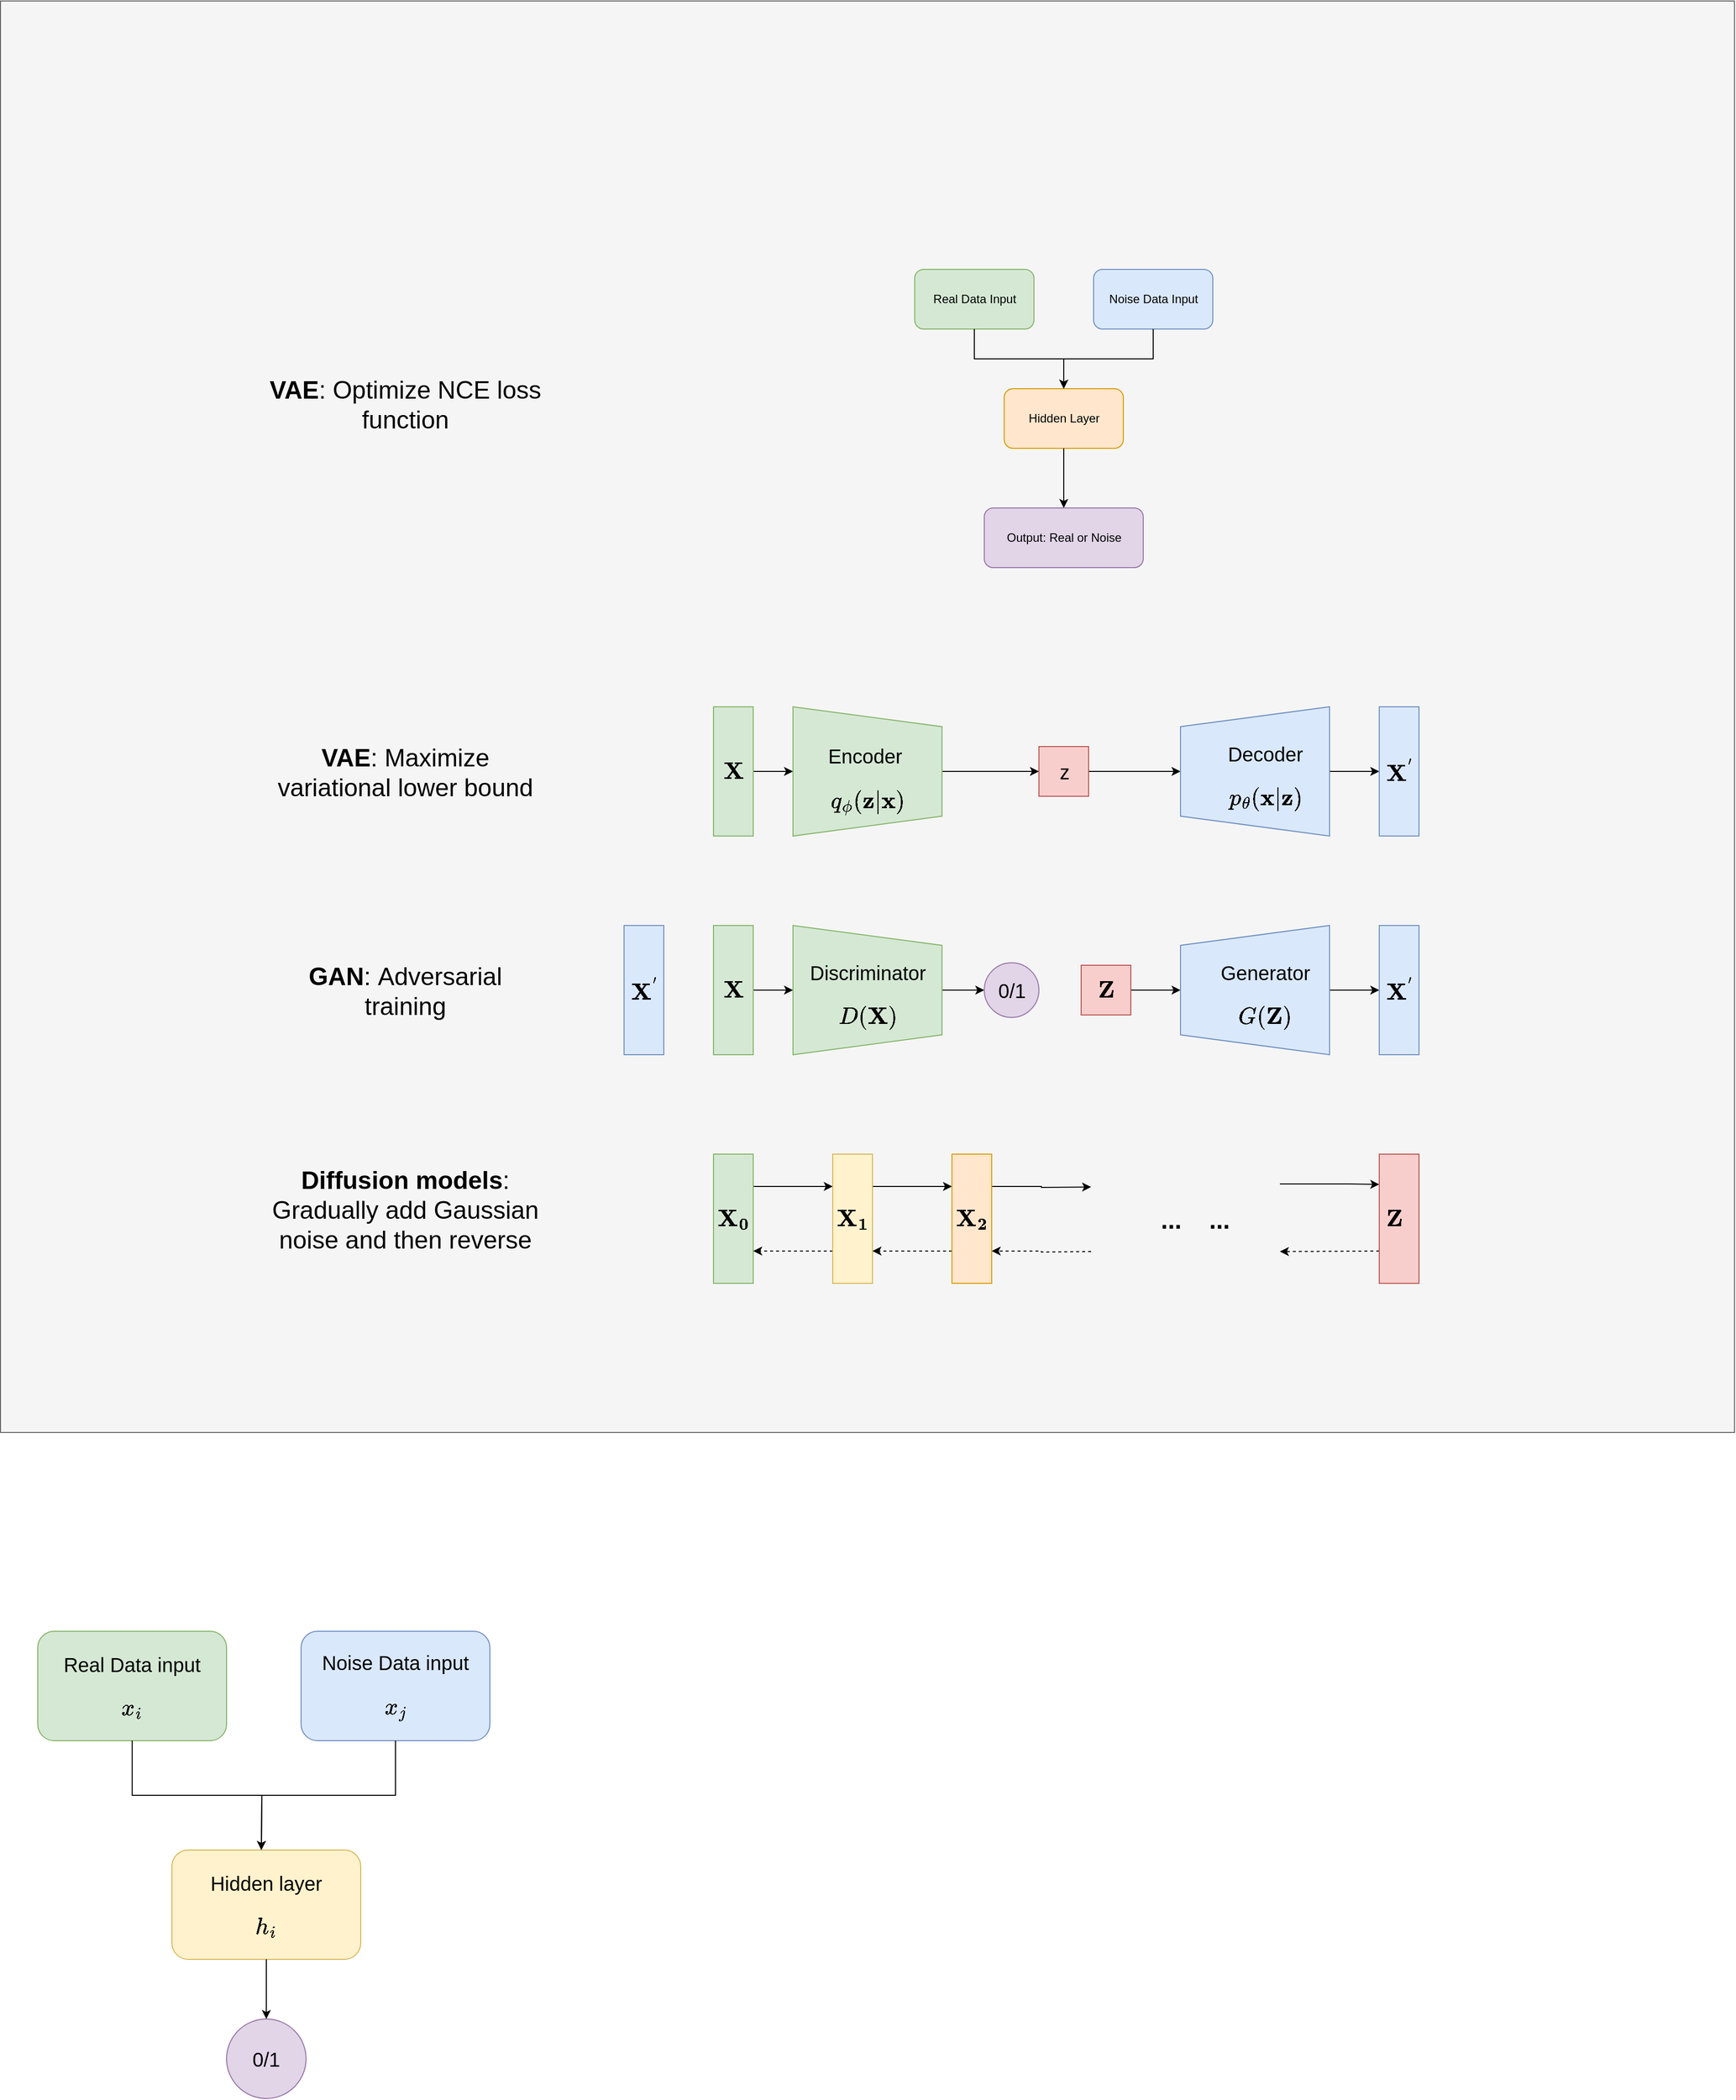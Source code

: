 <mxfile version="16.1.2" type="device"><diagram id="G6evnnmajQ0v7HNGudsC" name="Page-1"><mxGraphModel dx="3093" dy="2433" grid="1" gridSize="10" guides="1" tooltips="1" connect="1" arrows="1" fold="1" page="1" pageScale="1" pageWidth="850" pageHeight="1100" math="1" shadow="0"><root><mxCell id="0"/><mxCell id="1" parent="0"/><mxCell id="gW95KI4AH-WrQ1x82K3z-104" value="" style="rounded=1;whiteSpace=wrap;html=1;fillColor=#fff2cc;strokeColor=#d6b656;" parent="1" vertex="1"><mxGeometry x="-195" y="1270" width="190" height="110" as="geometry"/></mxCell><mxCell id="gW95KI4AH-WrQ1x82K3z-102" value="" style="rounded=1;whiteSpace=wrap;html=1;fillColor=#dae8fc;strokeColor=#6c8ebf;" parent="1" vertex="1"><mxGeometry x="-65" y="1050" width="190" height="110" as="geometry"/></mxCell><mxCell id="9adf7mW9PHhHGC9wEY97-41" value="" style="rounded=0;whiteSpace=wrap;html=1;fontSize=25;fillColor=#f5f5f5;strokeColor=#666666;fontColor=#333333;" parent="1" vertex="1"><mxGeometry x="-367.5" y="-590" width="1745" height="1440" as="geometry"/></mxCell><mxCell id="DJB9dUpV_PSGbXzpjt_9-19" style="edgeStyle=orthogonalEdgeStyle;rounded=0;orthogonalLoop=1;jettySize=auto;html=1;exitX=1;exitY=0.5;exitDx=0;exitDy=0;entryX=0.5;entryY=1;entryDx=0;entryDy=0;fontSize=20;" parent="1" source="DJB9dUpV_PSGbXzpjt_9-1" target="DJB9dUpV_PSGbXzpjt_9-3" edge="1"><mxGeometry relative="1" as="geometry"/></mxCell><mxCell id="DJB9dUpV_PSGbXzpjt_9-1" value="" style="rounded=0;whiteSpace=wrap;html=1;fillColor=#d5e8d4;strokeColor=#82b366;" parent="1" vertex="1"><mxGeometry x="350" y="340" width="40" height="130" as="geometry"/></mxCell><mxCell id="DJB9dUpV_PSGbXzpjt_9-20" style="edgeStyle=orthogonalEdgeStyle;rounded=0;orthogonalLoop=1;jettySize=auto;html=1;exitX=0.5;exitY=0;exitDx=0;exitDy=0;entryX=0;entryY=0.5;entryDx=0;entryDy=0;fontSize=20;" parent="1" source="DJB9dUpV_PSGbXzpjt_9-3" target="DJB9dUpV_PSGbXzpjt_9-5" edge="1"><mxGeometry relative="1" as="geometry"/></mxCell><mxCell id="DJB9dUpV_PSGbXzpjt_9-3" value="" style="shape=trapezoid;perimeter=trapezoidPerimeter;whiteSpace=wrap;html=1;fixedSize=1;direction=south;fillColor=#d5e8d4;strokeColor=#82b366;" parent="1" vertex="1"><mxGeometry x="430" y="340" width="150" height="130" as="geometry"/></mxCell><mxCell id="DJB9dUpV_PSGbXzpjt_9-4" value="" style="rounded=0;whiteSpace=wrap;html=1;fillColor=#dae8fc;strokeColor=#6c8ebf;" parent="1" vertex="1"><mxGeometry x="260" y="340" width="40" height="130" as="geometry"/></mxCell><mxCell id="DJB9dUpV_PSGbXzpjt_9-5" value="" style="ellipse;whiteSpace=wrap;html=1;aspect=fixed;fillColor=#e1d5e7;strokeColor=#9673a6;" parent="1" vertex="1"><mxGeometry x="622.5" y="377.5" width="55" height="55" as="geometry"/></mxCell><mxCell id="DJB9dUpV_PSGbXzpjt_9-21" style="edgeStyle=orthogonalEdgeStyle;rounded=0;orthogonalLoop=1;jettySize=auto;html=1;exitX=1;exitY=0.5;exitDx=0;exitDy=0;entryX=0.5;entryY=0;entryDx=0;entryDy=0;fontSize=20;" parent="1" source="DJB9dUpV_PSGbXzpjt_9-6" target="DJB9dUpV_PSGbXzpjt_9-7" edge="1"><mxGeometry relative="1" as="geometry"/></mxCell><mxCell id="DJB9dUpV_PSGbXzpjt_9-6" value="" style="whiteSpace=wrap;html=1;aspect=fixed;fillColor=#f8cecc;strokeColor=#b85450;" parent="1" vertex="1"><mxGeometry x="720" y="380" width="50" height="50" as="geometry"/></mxCell><mxCell id="DJB9dUpV_PSGbXzpjt_9-22" style="edgeStyle=orthogonalEdgeStyle;rounded=0;orthogonalLoop=1;jettySize=auto;html=1;exitX=0.5;exitY=1;exitDx=0;exitDy=0;entryX=0;entryY=0.5;entryDx=0;entryDy=0;fontSize=20;" parent="1" source="DJB9dUpV_PSGbXzpjt_9-7" target="DJB9dUpV_PSGbXzpjt_9-8" edge="1"><mxGeometry relative="1" as="geometry"/></mxCell><mxCell id="DJB9dUpV_PSGbXzpjt_9-7" value="" style="shape=trapezoid;perimeter=trapezoidPerimeter;whiteSpace=wrap;html=1;fixedSize=1;direction=north;fillColor=#dae8fc;strokeColor=#6c8ebf;" parent="1" vertex="1"><mxGeometry x="820" y="340" width="150" height="130" as="geometry"/></mxCell><mxCell id="DJB9dUpV_PSGbXzpjt_9-8" value="" style="rounded=0;whiteSpace=wrap;html=1;fillColor=#dae8fc;strokeColor=#6c8ebf;" parent="1" vertex="1"><mxGeometry x="1020" y="340" width="40" height="130" as="geometry"/></mxCell><mxCell id="DJB9dUpV_PSGbXzpjt_9-9" value="$$\mathbf{X^{'}}$$" style="text;html=1;resizable=0;autosize=1;align=center;verticalAlign=middle;points=[];fillColor=none;strokeColor=none;rounded=0;fontSize=20;" parent="1" vertex="1"><mxGeometry x="190" y="390" width="180" height="30" as="geometry"/></mxCell><mxCell id="DJB9dUpV_PSGbXzpjt_9-10" value="$$\mathbf{X}$$" style="text;html=1;resizable=0;autosize=1;align=center;verticalAlign=middle;points=[];fillColor=none;strokeColor=none;rounded=0;fontSize=20;" parent="1" vertex="1"><mxGeometry x="295" y="390" width="150" height="30" as="geometry"/></mxCell><mxCell id="DJB9dUpV_PSGbXzpjt_9-11" value="Discriminator&lt;br style=&quot;font-size: 20px&quot;&gt;$$D(\mathbf{X&lt;br&gt;})&lt;br&gt;$$" style="text;html=1;resizable=0;autosize=1;align=center;verticalAlign=middle;points=[];fillColor=none;strokeColor=none;rounded=0;fontSize=20;" parent="1" vertex="1"><mxGeometry x="430" y="370" width="150" height="100" as="geometry"/></mxCell><mxCell id="DJB9dUpV_PSGbXzpjt_9-12" value="0/1" style="text;html=1;resizable=0;autosize=1;align=center;verticalAlign=middle;points=[];fillColor=none;strokeColor=none;rounded=0;fontSize=20;" parent="1" vertex="1"><mxGeometry x="630" y="390" width="40" height="30" as="geometry"/></mxCell><mxCell id="DJB9dUpV_PSGbXzpjt_9-13" value="$$\mathbf{Z}$$" style="text;html=1;resizable=0;autosize=1;align=center;verticalAlign=middle;points=[];fillColor=none;strokeColor=none;rounded=0;fontSize=20;" parent="1" vertex="1"><mxGeometry x="670" y="390" width="150" height="30" as="geometry"/></mxCell><mxCell id="DJB9dUpV_PSGbXzpjt_9-14" value="Generator&lt;br style=&quot;font-size: 20px&quot;&gt;$$G(\mathbf{Z&lt;br&gt;})&lt;br&gt;$$" style="text;html=1;resizable=0;autosize=1;align=center;verticalAlign=middle;points=[];fillColor=none;strokeColor=none;rounded=0;fontSize=20;" parent="1" vertex="1"><mxGeometry x="830" y="370" width="150" height="100" as="geometry"/></mxCell><mxCell id="DJB9dUpV_PSGbXzpjt_9-23" style="edgeStyle=orthogonalEdgeStyle;rounded=0;orthogonalLoop=1;jettySize=auto;html=1;exitX=1;exitY=0.5;exitDx=0;exitDy=0;entryX=0.5;entryY=1;entryDx=0;entryDy=0;fontSize=20;" parent="1" source="DJB9dUpV_PSGbXzpjt_9-24" target="DJB9dUpV_PSGbXzpjt_9-26" edge="1"><mxGeometry relative="1" as="geometry"/></mxCell><mxCell id="DJB9dUpV_PSGbXzpjt_9-24" value="" style="rounded=0;whiteSpace=wrap;html=1;fillColor=#d5e8d4;strokeColor=#82b366;" parent="1" vertex="1"><mxGeometry x="350" y="120" width="40" height="130" as="geometry"/></mxCell><mxCell id="DJB9dUpV_PSGbXzpjt_9-41" style="edgeStyle=orthogonalEdgeStyle;rounded=0;orthogonalLoop=1;jettySize=auto;html=1;exitX=0.5;exitY=0;exitDx=0;exitDy=0;entryX=0;entryY=0.5;entryDx=0;entryDy=0;fontSize=20;" parent="1" source="DJB9dUpV_PSGbXzpjt_9-26" target="DJB9dUpV_PSGbXzpjt_9-30" edge="1"><mxGeometry relative="1" as="geometry"/></mxCell><mxCell id="DJB9dUpV_PSGbXzpjt_9-26" value="" style="shape=trapezoid;perimeter=trapezoidPerimeter;whiteSpace=wrap;html=1;fixedSize=1;direction=south;fillColor=#d5e8d4;strokeColor=#82b366;" parent="1" vertex="1"><mxGeometry x="430" y="120" width="150" height="130" as="geometry"/></mxCell><mxCell id="DJB9dUpV_PSGbXzpjt_9-29" style="edgeStyle=orthogonalEdgeStyle;rounded=0;orthogonalLoop=1;jettySize=auto;html=1;exitX=1;exitY=0.5;exitDx=0;exitDy=0;entryX=0.5;entryY=0;entryDx=0;entryDy=0;fontSize=20;" parent="1" source="DJB9dUpV_PSGbXzpjt_9-30" target="DJB9dUpV_PSGbXzpjt_9-32" edge="1"><mxGeometry relative="1" as="geometry"/></mxCell><mxCell id="DJB9dUpV_PSGbXzpjt_9-30" value="" style="whiteSpace=wrap;html=1;aspect=fixed;fillColor=#f8cecc;strokeColor=#b85450;" parent="1" vertex="1"><mxGeometry x="677.5" y="160" width="50" height="50" as="geometry"/></mxCell><mxCell id="DJB9dUpV_PSGbXzpjt_9-31" style="edgeStyle=orthogonalEdgeStyle;rounded=0;orthogonalLoop=1;jettySize=auto;html=1;exitX=0.5;exitY=1;exitDx=0;exitDy=0;entryX=0;entryY=0.5;entryDx=0;entryDy=0;fontSize=20;" parent="1" source="DJB9dUpV_PSGbXzpjt_9-32" target="DJB9dUpV_PSGbXzpjt_9-33" edge="1"><mxGeometry relative="1" as="geometry"/></mxCell><mxCell id="DJB9dUpV_PSGbXzpjt_9-32" value="" style="shape=trapezoid;perimeter=trapezoidPerimeter;whiteSpace=wrap;html=1;fixedSize=1;direction=north;fillColor=#dae8fc;strokeColor=#6c8ebf;" parent="1" vertex="1"><mxGeometry x="820" y="120" width="150" height="130" as="geometry"/></mxCell><mxCell id="DJB9dUpV_PSGbXzpjt_9-33" value="" style="rounded=0;whiteSpace=wrap;html=1;fillColor=#dae8fc;strokeColor=#6c8ebf;" parent="1" vertex="1"><mxGeometry x="1020" y="120" width="40" height="130" as="geometry"/></mxCell><mxCell id="DJB9dUpV_PSGbXzpjt_9-36" value="Encoder&amp;nbsp;&lt;span style=&quot;color: rgb(14 , 14 , 14) ; font-family: &amp;#34;.applesystemuifontmonospaced&amp;#34; ; text-indent: -33px&quot;&gt;&lt;font style=&quot;font-size: 20px&quot;&gt;&lt;br&gt;&lt;/font&gt;&lt;/span&gt;$$q_{\phi&lt;br&gt;}(\mathbf{z} | \mathbf{x})$$&lt;span style=&quot;color: rgb(14 , 14 , 14) ; font-family: &amp;#34;.applesystemuifontmonospaced&amp;#34; ; text-indent: -33px&quot;&gt;&lt;font style=&quot;font-size: 20px&quot;&gt;&lt;br&gt;&lt;/font&gt;&lt;/span&gt;" style="text;html=1;resizable=0;autosize=1;align=center;verticalAlign=middle;points=[];fillColor=none;strokeColor=none;rounded=0;fontSize=20;" parent="1" vertex="1"><mxGeometry x="380" y="175" width="250" height="80" as="geometry"/></mxCell><mxCell id="DJB9dUpV_PSGbXzpjt_9-38" value="z" style="text;html=1;resizable=0;autosize=1;align=center;verticalAlign=middle;points=[];fillColor=none;strokeColor=none;rounded=0;fontSize=20;" parent="1" vertex="1"><mxGeometry x="687.5" y="170" width="30" height="30" as="geometry"/></mxCell><mxCell id="DJB9dUpV_PSGbXzpjt_9-39" value="Decoder&lt;br style=&quot;font-size: 20px&quot;&gt;$$p_{\theta&lt;br&gt;}(\mathbf{x} | \mathbf{z})$$" style="text;html=1;resizable=0;autosize=1;align=center;verticalAlign=middle;points=[];fillColor=none;strokeColor=none;rounded=0;fontSize=20;" parent="1" vertex="1"><mxGeometry x="780" y="160" width="250" height="80" as="geometry"/></mxCell><mxCell id="9adf7mW9PHhHGC9wEY97-6" style="edgeStyle=orthogonalEdgeStyle;rounded=0;orthogonalLoop=1;jettySize=auto;html=1;exitX=1;exitY=0.25;exitDx=0;exitDy=0;entryX=0;entryY=0.25;entryDx=0;entryDy=0;fontSize=20;" parent="1" source="9adf7mW9PHhHGC9wEY97-2" target="9adf7mW9PHhHGC9wEY97-3" edge="1"><mxGeometry relative="1" as="geometry"/></mxCell><mxCell id="9adf7mW9PHhHGC9wEY97-2" value="" style="rounded=0;whiteSpace=wrap;html=1;fillColor=#d5e8d4;strokeColor=#82b366;" parent="1" vertex="1"><mxGeometry x="350" y="570" width="40" height="130" as="geometry"/></mxCell><mxCell id="9adf7mW9PHhHGC9wEY97-7" style="edgeStyle=orthogonalEdgeStyle;rounded=0;orthogonalLoop=1;jettySize=auto;html=1;exitX=1;exitY=0.25;exitDx=0;exitDy=0;entryX=0;entryY=0.25;entryDx=0;entryDy=0;fontSize=20;" parent="1" source="9adf7mW9PHhHGC9wEY97-3" target="9adf7mW9PHhHGC9wEY97-4" edge="1"><mxGeometry relative="1" as="geometry"/></mxCell><mxCell id="9adf7mW9PHhHGC9wEY97-9" style="edgeStyle=orthogonalEdgeStyle;rounded=0;orthogonalLoop=1;jettySize=auto;html=1;exitX=0;exitY=0.75;exitDx=0;exitDy=0;entryX=1;entryY=0.75;entryDx=0;entryDy=0;fontSize=20;dashed=1;strokeWidth=1;" parent="1" source="9adf7mW9PHhHGC9wEY97-3" target="9adf7mW9PHhHGC9wEY97-2" edge="1"><mxGeometry relative="1" as="geometry"/></mxCell><mxCell id="9adf7mW9PHhHGC9wEY97-3" value="" style="rounded=0;whiteSpace=wrap;html=1;fillColor=#fff2cc;strokeColor=#d6b656;" parent="1" vertex="1"><mxGeometry x="470" y="570" width="40" height="130" as="geometry"/></mxCell><mxCell id="9adf7mW9PHhHGC9wEY97-8" style="edgeStyle=orthogonalEdgeStyle;rounded=0;orthogonalLoop=1;jettySize=auto;html=1;exitX=1;exitY=0.25;exitDx=0;exitDy=0;fontSize=20;" parent="1" source="9adf7mW9PHhHGC9wEY97-4" edge="1"><mxGeometry relative="1" as="geometry"><mxPoint x="730" y="603" as="targetPoint"/></mxGeometry></mxCell><mxCell id="9adf7mW9PHhHGC9wEY97-10" style="edgeStyle=orthogonalEdgeStyle;rounded=0;orthogonalLoop=1;jettySize=auto;html=1;exitX=0;exitY=0.75;exitDx=0;exitDy=0;entryX=1;entryY=0.75;entryDx=0;entryDy=0;fontSize=20;dashed=1;strokeWidth=1;" parent="1" source="9adf7mW9PHhHGC9wEY97-4" target="9adf7mW9PHhHGC9wEY97-3" edge="1"><mxGeometry relative="1" as="geometry"/></mxCell><mxCell id="9adf7mW9PHhHGC9wEY97-4" value="" style="rounded=0;whiteSpace=wrap;html=1;fillColor=#ffe6cc;strokeColor=#d79b00;" parent="1" vertex="1"><mxGeometry x="590" y="570" width="40" height="130" as="geometry"/></mxCell><mxCell id="9adf7mW9PHhHGC9wEY97-35" style="edgeStyle=orthogonalEdgeStyle;rounded=0;orthogonalLoop=1;jettySize=auto;html=1;dashed=1;fontSize=25;strokeWidth=1;entryX=1;entryY=0.75;entryDx=0;entryDy=0;" parent="1" target="9adf7mW9PHhHGC9wEY97-4" edge="1"><mxGeometry relative="1" as="geometry"><mxPoint x="940" y="668" as="targetPoint"/><mxPoint x="730" y="668" as="sourcePoint"/></mxGeometry></mxCell><mxCell id="9adf7mW9PHhHGC9wEY97-40" style="edgeStyle=none;rounded=0;orthogonalLoop=1;jettySize=auto;html=1;exitX=0;exitY=0.75;exitDx=0;exitDy=0;dashed=1;fontSize=25;strokeWidth=1;" parent="1" source="9adf7mW9PHhHGC9wEY97-5" edge="1"><mxGeometry relative="1" as="geometry"><mxPoint x="920" y="668" as="targetPoint"/></mxGeometry></mxCell><mxCell id="9adf7mW9PHhHGC9wEY97-5" value="" style="rounded=0;whiteSpace=wrap;html=1;fillColor=#f8cecc;strokeColor=#b85450;" parent="1" vertex="1"><mxGeometry x="1020" y="570" width="40" height="130" as="geometry"/></mxCell><mxCell id="9adf7mW9PHhHGC9wEY97-21" value="$$\mathbf{Z&lt;br&gt;}&lt;br&gt;$$" style="text;html=1;resizable=0;autosize=1;align=center;verticalAlign=middle;points=[];fillColor=none;strokeColor=none;rounded=0;fontSize=20;" parent="1" vertex="1"><mxGeometry x="975" y="595" width="120" height="80" as="geometry"/></mxCell><mxCell id="9adf7mW9PHhHGC9wEY97-22" value="$$\mathbf{X_{2}&lt;br&gt;}&lt;br&gt;$$" style="text;html=1;resizable=0;autosize=1;align=center;verticalAlign=middle;points=[];fillColor=none;strokeColor=none;rounded=0;fontSize=20;" parent="1" vertex="1"><mxGeometry x="530" y="595" width="160" height="80" as="geometry"/></mxCell><mxCell id="9adf7mW9PHhHGC9wEY97-23" value="$$\mathbf{X_{0}&lt;br&gt;}&lt;br&gt;$$" style="text;html=1;resizable=0;autosize=1;align=center;verticalAlign=middle;points=[];fillColor=none;strokeColor=none;rounded=0;fontSize=20;" parent="1" vertex="1"><mxGeometry x="290" y="595" width="160" height="80" as="geometry"/></mxCell><mxCell id="9adf7mW9PHhHGC9wEY97-24" value="$$\mathbf{X_{1}&lt;br&gt;}&lt;br&gt;$$" style="text;html=1;resizable=0;autosize=1;align=center;verticalAlign=middle;points=[];fillColor=none;strokeColor=none;rounded=0;fontSize=20;" parent="1" vertex="1"><mxGeometry x="410" y="595" width="160" height="80" as="geometry"/></mxCell><mxCell id="9adf7mW9PHhHGC9wEY97-25" value="$$\mathbf{X}$$" style="text;html=1;resizable=0;autosize=1;align=center;verticalAlign=middle;points=[];fillColor=none;strokeColor=none;rounded=0;fontSize=20;" parent="1" vertex="1"><mxGeometry x="295" y="170" width="150" height="30" as="geometry"/></mxCell><mxCell id="9adf7mW9PHhHGC9wEY97-28" value="$$\mathbf{X^{'}}$$" style="text;html=1;resizable=0;autosize=1;align=center;verticalAlign=middle;points=[];fillColor=none;strokeColor=none;rounded=0;fontSize=20;" parent="1" vertex="1"><mxGeometry x="950" y="390" width="180" height="30" as="geometry"/></mxCell><mxCell id="9adf7mW9PHhHGC9wEY97-29" value="$$\mathbf{X^{'}}$$" style="text;html=1;resizable=0;autosize=1;align=center;verticalAlign=middle;points=[];fillColor=none;strokeColor=none;rounded=0;fontSize=20;" parent="1" vertex="1"><mxGeometry x="950" y="170" width="180" height="30" as="geometry"/></mxCell><mxCell id="9adf7mW9PHhHGC9wEY97-30" value="&lt;b&gt;&lt;font style=&quot;font-size: 25px&quot;&gt;...&amp;nbsp; &amp;nbsp; ...&lt;/font&gt;&lt;/b&gt;" style="text;html=1;strokeColor=none;fillColor=none;align=center;verticalAlign=middle;whiteSpace=wrap;rounded=0;fontSize=20;" parent="1" vertex="1"><mxGeometry x="780" y="620" width="110" height="30" as="geometry"/></mxCell><mxCell id="9adf7mW9PHhHGC9wEY97-39" style="edgeStyle=orthogonalEdgeStyle;rounded=0;orthogonalLoop=1;jettySize=auto;html=1;exitX=1;exitY=0.25;exitDx=0;exitDy=0;fontSize=20;" parent="1" edge="1"><mxGeometry relative="1" as="geometry"><mxPoint x="1020" y="600.5" as="targetPoint"/><mxPoint x="920" y="600" as="sourcePoint"/><Array as="points"><mxPoint x="990" y="600.5"/><mxPoint x="990" y="600.5"/></Array></mxGeometry></mxCell><mxCell id="9adf7mW9PHhHGC9wEY97-42" value="&lt;b&gt;VAE&lt;/b&gt;:&lt;b&gt;&amp;nbsp;&lt;/b&gt;Maximize variational lower bound" style="text;html=1;strokeColor=none;fillColor=none;align=center;verticalAlign=middle;whiteSpace=wrap;rounded=0;fontSize=25;" parent="1" vertex="1"><mxGeometry x="-100" y="140" width="280" height="90" as="geometry"/></mxCell><mxCell id="9adf7mW9PHhHGC9wEY97-43" value="&lt;b&gt;Diffusion models&lt;/b&gt;:&lt;b&gt; &lt;/b&gt;Gradually add Gaussian noise and then reverse" style="text;html=1;strokeColor=none;fillColor=none;align=center;verticalAlign=middle;whiteSpace=wrap;rounded=0;fontSize=25;" parent="1" vertex="1"><mxGeometry x="-100" y="580" width="280" height="90" as="geometry"/></mxCell><mxCell id="9adf7mW9PHhHGC9wEY97-44" value="&lt;b&gt;GAN&lt;/b&gt;:&lt;b&gt;&amp;nbsp;&lt;/b&gt;Adversarial training" style="text;html=1;strokeColor=none;fillColor=none;align=center;verticalAlign=middle;whiteSpace=wrap;rounded=0;fontSize=25;" parent="1" vertex="1"><mxGeometry x="-100" y="360" width="280" height="90" as="geometry"/></mxCell><mxCell id="gW95KI4AH-WrQ1x82K3z-19" value="Real Data Input" style="rounded=1;whiteSpace=wrap;html=1;fillColor=#d5e8d4;strokeColor=#82b366;" parent="1" vertex="1"><mxGeometry x="552.5" y="-320" width="120" height="60" as="geometry"/></mxCell><mxCell id="gW95KI4AH-WrQ1x82K3z-20" value="Noise Data Input" style="rounded=1;whiteSpace=wrap;html=1;fillColor=#dae8fc;strokeColor=#6c8ebf;" parent="1" vertex="1"><mxGeometry x="732.5" y="-320" width="120" height="60" as="geometry"/></mxCell><mxCell id="gW95KI4AH-WrQ1x82K3z-21" value="Hidden Layer" style="rounded=1;whiteSpace=wrap;html=1;fillColor=#ffe6cc;strokeColor=#d79b00;" parent="1" vertex="1"><mxGeometry x="642.5" y="-200" width="120" height="60" as="geometry"/></mxCell><mxCell id="gW95KI4AH-WrQ1x82K3z-22" value="Output: Real or Noise" style="rounded=1;whiteSpace=wrap;html=1;fillColor=#e1d5e7;strokeColor=#9673a6;" parent="1" vertex="1"><mxGeometry x="622.5" y="-80" width="160" height="60" as="geometry"/></mxCell><mxCell id="gW95KI4AH-WrQ1x82K3z-23" style="edgeStyle=orthogonalEdgeStyle;rounded=0;orthogonalLoop=1;jettySize=auto;html=1;exitX=0.5;exitY=1;exitDx=0;exitDy=0;entryX=0.5;entryY=0;entryDx=0;entryDy=0;" parent="1" source="gW95KI4AH-WrQ1x82K3z-19" target="gW95KI4AH-WrQ1x82K3z-21" edge="1"><mxGeometry relative="1" as="geometry"/></mxCell><mxCell id="gW95KI4AH-WrQ1x82K3z-24" style="edgeStyle=orthogonalEdgeStyle;rounded=0;orthogonalLoop=1;jettySize=auto;html=1;exitX=0.5;exitY=1;exitDx=0;exitDy=0;entryX=0.5;entryY=0;entryDx=0;entryDy=0;" parent="1" source="gW95KI4AH-WrQ1x82K3z-20" target="gW95KI4AH-WrQ1x82K3z-21" edge="1"><mxGeometry relative="1" as="geometry"/></mxCell><mxCell id="gW95KI4AH-WrQ1x82K3z-25" style="edgeStyle=orthogonalEdgeStyle;rounded=0;orthogonalLoop=1;jettySize=auto;html=1;exitX=0.5;exitY=1;exitDx=0;exitDy=0;entryX=0.5;entryY=0;entryDx=0;entryDy=0;" parent="1" source="gW95KI4AH-WrQ1x82K3z-21" target="gW95KI4AH-WrQ1x82K3z-22" edge="1"><mxGeometry relative="1" as="geometry"/></mxCell><mxCell id="gW95KI4AH-WrQ1x82K3z-30" value="&lt;b&gt;VAE&lt;/b&gt;:&lt;b&gt;&amp;nbsp;&lt;/b&gt;Optimize NCE loss function" style="text;html=1;strokeColor=none;fillColor=none;align=center;verticalAlign=middle;whiteSpace=wrap;rounded=0;fontSize=25;" parent="1" vertex="1"><mxGeometry x="-100" y="-230" width="280" height="90" as="geometry"/></mxCell><mxCell id="gW95KI4AH-WrQ1x82K3z-87" value="" style="rounded=1;whiteSpace=wrap;html=1;fillColor=#d5e8d4;strokeColor=#82b366;" parent="1" vertex="1"><mxGeometry x="-330" y="1050" width="190" height="110" as="geometry"/></mxCell><mxCell id="gW95KI4AH-WrQ1x82K3z-91" style="edgeStyle=orthogonalEdgeStyle;rounded=0;orthogonalLoop=1;jettySize=auto;html=1;exitX=0.5;exitY=1;exitDx=0;exitDy=0;entryX=0.5;entryY=0;entryDx=0;entryDy=0;" parent="1" source="gW95KI4AH-WrQ1x82K3z-87" edge="1"><mxGeometry relative="1" as="geometry"><mxPoint x="-105" y="1270" as="targetPoint"/></mxGeometry></mxCell><mxCell id="gW95KI4AH-WrQ1x82K3z-92" style="edgeStyle=orthogonalEdgeStyle;rounded=0;orthogonalLoop=1;jettySize=auto;html=1;entryX=0.5;entryY=0;entryDx=0;entryDy=0;exitX=0.5;exitY=1;exitDx=0;exitDy=0;" parent="1" source="gW95KI4AH-WrQ1x82K3z-98" edge="1"><mxGeometry relative="1" as="geometry"><mxPoint x="10" y="1180" as="sourcePoint"/><mxPoint x="-105" y="1270" as="targetPoint"/></mxGeometry></mxCell><mxCell id="gW95KI4AH-WrQ1x82K3z-96" value="&lt;font style=&quot;font-size: 20px;&quot;&gt;Real Data input $$x_i$$&lt;/font&gt;" style="text;html=1;strokeColor=none;fillColor=none;align=center;verticalAlign=middle;whiteSpace=wrap;rounded=0;fontSize=20;" parent="1" vertex="1"><mxGeometry x="-345" y="1070" width="220" height="90" as="geometry"/></mxCell><mxCell id="gW95KI4AH-WrQ1x82K3z-98" value="&lt;font style=&quot;font-size: 20px&quot;&gt;Noise Data input $$x_j$$&lt;/font&gt;" style="text;html=1;strokeColor=none;fillColor=none;align=center;verticalAlign=middle;whiteSpace=wrap;rounded=0;fontSize=20;" parent="1" vertex="1"><mxGeometry x="-80" y="1070" width="220" height="90" as="geometry"/></mxCell><mxCell id="gW95KI4AH-WrQ1x82K3z-112" style="rounded=0;orthogonalLoop=1;jettySize=auto;html=1;exitX=0.5;exitY=1;exitDx=0;exitDy=0;fontSize=20;" parent="1" source="gW95KI4AH-WrQ1x82K3z-99" edge="1"><mxGeometry relative="1" as="geometry"><mxPoint x="-100" y="1440" as="targetPoint"/></mxGeometry></mxCell><mxCell id="gW95KI4AH-WrQ1x82K3z-99" value="&lt;font style=&quot;font-size: 20px&quot;&gt;Hidden layer$$h_i$$&lt;/font&gt;" style="text;html=1;strokeColor=none;fillColor=none;align=center;verticalAlign=middle;whiteSpace=wrap;rounded=0;fontSize=20;" parent="1" vertex="1"><mxGeometry x="-210" y="1290" width="220" height="90" as="geometry"/></mxCell><mxCell id="gW95KI4AH-WrQ1x82K3z-113" value="0/1" style="ellipse;whiteSpace=wrap;html=1;aspect=fixed;fontSize=20;fillColor=#e1d5e7;strokeColor=#9673a6;" parent="1" vertex="1"><mxGeometry x="-140" y="1440" width="80" height="80" as="geometry"/></mxCell></root></mxGraphModel></diagram></mxfile>